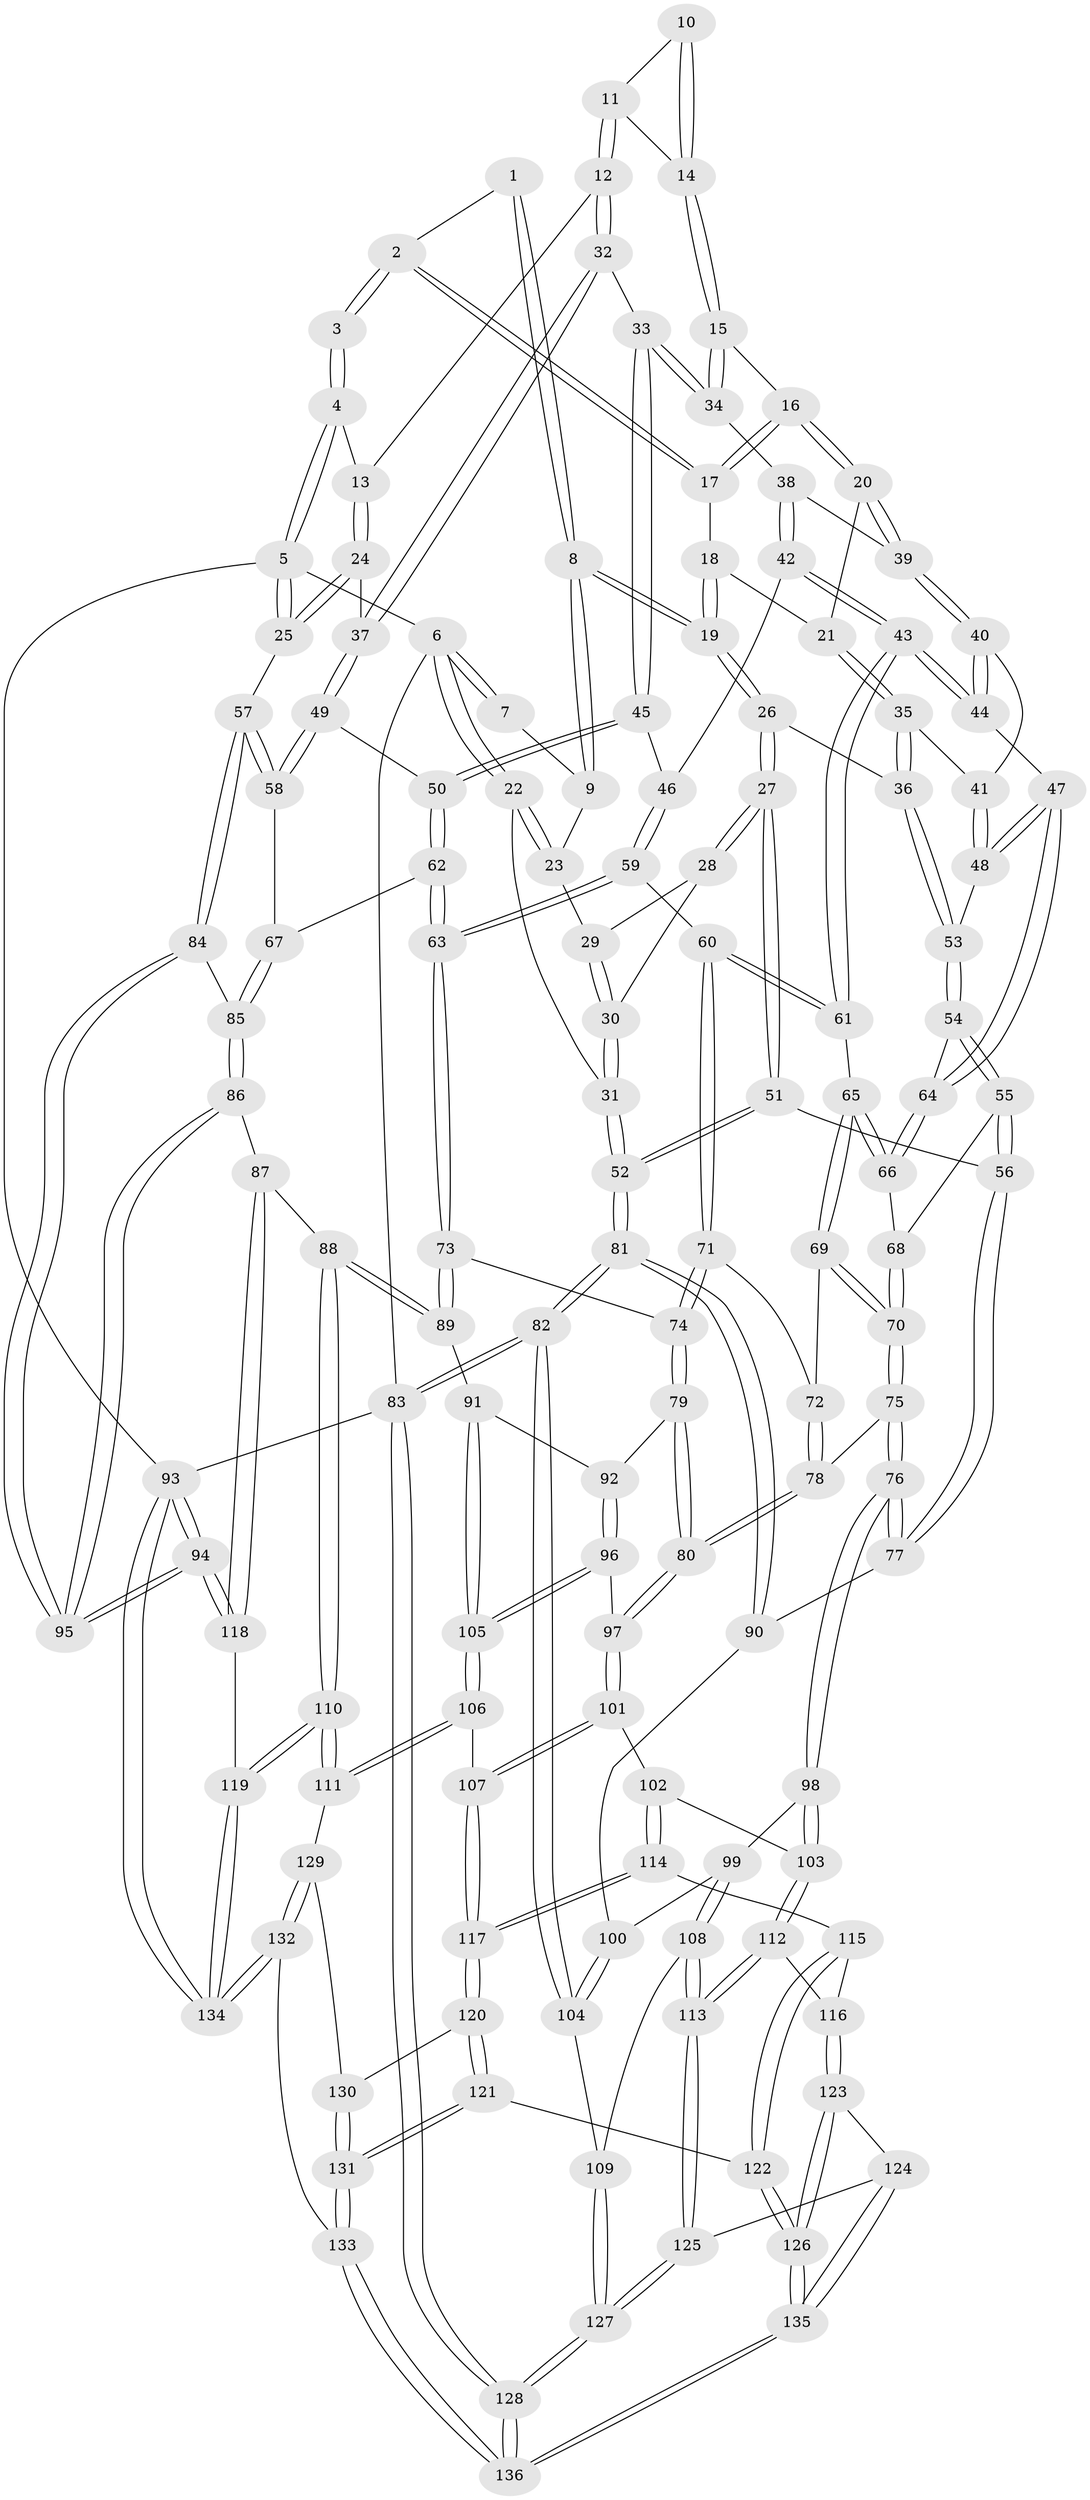 // Generated by graph-tools (version 1.1) at 2025/16/03/09/25 04:16:47]
// undirected, 136 vertices, 337 edges
graph export_dot {
graph [start="1"]
  node [color=gray90,style=filled];
  1 [pos="+0.26632465014007894+0"];
  2 [pos="+0.5139746046572985+0"];
  3 [pos="+0.6606467373364943+0"];
  4 [pos="+0.8275037483984811+0"];
  5 [pos="+1+0"];
  6 [pos="+0+0"];
  7 [pos="+0.1417230565295621+0"];
  8 [pos="+0.2540768816227718+0.0767068718445137"];
  9 [pos="+0.07772795367700287+0.06594233667679715"];
  10 [pos="+0.6609854380099947+0"];
  11 [pos="+0.6955821909669523+0.10696218832180424"];
  12 [pos="+0.7819299724369317+0.12926054285009053"];
  13 [pos="+0.8471816354851827+0"];
  14 [pos="+0.6318331468008683+0.1196095265644314"];
  15 [pos="+0.5985919180116924+0.14252231504524634"];
  16 [pos="+0.5772725483740869+0.1378508953899542"];
  17 [pos="+0.5124184747934039+0"];
  18 [pos="+0.44303013440260264+0.05302318917391374"];
  19 [pos="+0.26743628109342404+0.11518000329986554"];
  20 [pos="+0.5358504253687902+0.15336444527553536"];
  21 [pos="+0.4736710827785585+0.13835834648363438"];
  22 [pos="+0+0"];
  23 [pos="+0.06893361821892388+0.07442947398186339"];
  24 [pos="+1+0.17771038162285488"];
  25 [pos="+1+0.1730195539868509"];
  26 [pos="+0.26774476292946114+0.194786014813019"];
  27 [pos="+0.18403937456560648+0.251380423244149"];
  28 [pos="+0.10455059859831495+0.17699902653993413"];
  29 [pos="+0.07098750308441779+0.1140630931583414"];
  30 [pos="+0+0.21328238086128778"];
  31 [pos="+0+0.28355292076046706"];
  32 [pos="+0.7866668719415764+0.16657710630568587"];
  33 [pos="+0.6864187112816288+0.25415734746701324"];
  34 [pos="+0.6061320675382856+0.15555838481783296"];
  35 [pos="+0.3608517754794546+0.22704803800185577"];
  36 [pos="+0.3362206719383832+0.2264203906915784"];
  37 [pos="+0.8938519519453809+0.25460934073837205"];
  38 [pos="+0.5737647063678868+0.27067423903446636"];
  39 [pos="+0.523378982054213+0.24357983366337194"];
  40 [pos="+0.4787226694256306+0.27641028664759465"];
  41 [pos="+0.400416360430455+0.2537139791964161"];
  42 [pos="+0.5998127720584293+0.29717718340104854"];
  43 [pos="+0.537920261956734+0.3681520741917147"];
  44 [pos="+0.495454172135074+0.31879965674842836"];
  45 [pos="+0.6839733514663453+0.26776327216612567"];
  46 [pos="+0.6729574259764216+0.288165699290068"];
  47 [pos="+0.4275546704227146+0.35959157014830795"];
  48 [pos="+0.426468592524888+0.3573590763425089"];
  49 [pos="+0.8847604645687045+0.291010413525605"];
  50 [pos="+0.8612835910972545+0.3248228618994901"];
  51 [pos="+0.15489614510392843+0.30387584023117886"];
  52 [pos="+0+0.38164728463362474"];
  53 [pos="+0.34292949046964255+0.3368215277867184"];
  54 [pos="+0.3418662416992464+0.35030720693370987"];
  55 [pos="+0.29760379831381845+0.4355462834328027"];
  56 [pos="+0.2362003526928289+0.49361084709634784"];
  57 [pos="+1+0.42822658360651894"];
  58 [pos="+0.9973126293846244+0.3738216676831873"];
  59 [pos="+0.7003882111921722+0.40063219990771226"];
  60 [pos="+0.590648245892013+0.4251337968373002"];
  61 [pos="+0.5377062256485974+0.38670238318383876"];
  62 [pos="+0.8142452043276097+0.46738887476486024"];
  63 [pos="+0.793060692074132+0.47325669318495894"];
  64 [pos="+0.42729828796049474+0.39898355070143343"];
  65 [pos="+0.5215428523055491+0.3970007110931652"];
  66 [pos="+0.4280581128813193+0.40108622683179307"];
  67 [pos="+0.8399690861153196+0.47861116295849476"];
  68 [pos="+0.4244591490784949+0.40764525726931056"];
  69 [pos="+0.4787399775834306+0.5147706761342629"];
  70 [pos="+0.429538014965153+0.5263209034458383"];
  71 [pos="+0.5815745500262248+0.5188495747261327"];
  72 [pos="+0.5279854467245068+0.5283856879481582"];
  73 [pos="+0.7548232541947902+0.5273562988153582"];
  74 [pos="+0.6399600698155911+0.5640030769956986"];
  75 [pos="+0.4117575300825827+0.5412685549958994"];
  76 [pos="+0.29889578630316116+0.584015511444105"];
  77 [pos="+0.23556680742086797+0.5091869360637771"];
  78 [pos="+0.5279443329808353+0.6583025640181316"];
  79 [pos="+0.6181264519107743+0.6210409577347359"];
  80 [pos="+0.5375088649697193+0.6790631035804723"];
  81 [pos="+0+0.5050103873906038"];
  82 [pos="+0+0.819571712105394"];
  83 [pos="+0+1"];
  84 [pos="+1+0.47211180633880945"];
  85 [pos="+0.8975703827051723+0.5147396676586331"];
  86 [pos="+0.9284705965617316+0.665086604965991"];
  87 [pos="+0.8643456513383592+0.7265553695578881"];
  88 [pos="+0.8259626684075067+0.7391551964406854"];
  89 [pos="+0.7721022207755417+0.6893009357376639"];
  90 [pos="+0.02520857742569511+0.5649585172418898"];
  91 [pos="+0.7443054367291873+0.69339702824365"];
  92 [pos="+0.6596208214749809+0.6629734973869892"];
  93 [pos="+1+1"];
  94 [pos="+1+0.8418784425466825"];
  95 [pos="+1+0.7071197256237538"];
  96 [pos="+0.637495609470105+0.7357867238877224"];
  97 [pos="+0.5347742741420409+0.6869565100371022"];
  98 [pos="+0.301561143977754+0.6399774359169775"];
  99 [pos="+0.17517023674477664+0.7139254587312193"];
  100 [pos="+0.08699892226985459+0.6879016747268553"];
  101 [pos="+0.5308496949297022+0.6914338963815244"];
  102 [pos="+0.4571669552353525+0.7221167115398056"];
  103 [pos="+0.3143851611119707+0.6613197605092775"];
  104 [pos="+0.03913131271012959+0.7935677951923498"];
  105 [pos="+0.6548668439857377+0.7556808626272691"];
  106 [pos="+0.6515276718426888+0.8312900137970789"];
  107 [pos="+0.5755233119935704+0.815706795013385"];
  108 [pos="+0.15834723359914443+0.8431027534588152"];
  109 [pos="+0.09805328115047979+0.8362700416851642"];
  110 [pos="+0.7773075057414193+0.8970287823901469"];
  111 [pos="+0.6772492047066144+0.8611087974861681"];
  112 [pos="+0.30468759999099254+0.789864844225715"];
  113 [pos="+0.1750787597670163+0.8572782490349629"];
  114 [pos="+0.45323430441646334+0.8271087476841832"];
  115 [pos="+0.3641818102257616+0.8403224217563354"];
  116 [pos="+0.33537065687681034+0.8318567392669692"];
  117 [pos="+0.4900615582725116+0.8698332010465444"];
  118 [pos="+1+0.8602700054026546"];
  119 [pos="+0.8110589452704029+0.9670717267980506"];
  120 [pos="+0.4919641650387961+0.9030811921806325"];
  121 [pos="+0.46439811568871314+0.9416428764193586"];
  122 [pos="+0.39366322360770684+0.9425898099363413"];
  123 [pos="+0.30726178376009267+0.9013120889633318"];
  124 [pos="+0.19719429445618325+0.9161684074754852"];
  125 [pos="+0.187949329743053+0.9035299798489781"];
  126 [pos="+0.3447913674556016+0.9690663907311337"];
  127 [pos="+0+1"];
  128 [pos="+0+1"];
  129 [pos="+0.5846668892979826+0.9355014890816085"];
  130 [pos="+0.5523657513806634+0.9275898567958337"];
  131 [pos="+0.5012111238199551+1"];
  132 [pos="+0.6826553455725142+1"];
  133 [pos="+0.5028412443952819+1"];
  134 [pos="+0.7957527627887141+1"];
  135 [pos="+0.2514795148604503+1"];
  136 [pos="+0.24262611146245805+1"];
  1 -- 2;
  1 -- 8;
  1 -- 8;
  2 -- 3;
  2 -- 3;
  2 -- 17;
  2 -- 17;
  3 -- 4;
  3 -- 4;
  4 -- 5;
  4 -- 5;
  4 -- 13;
  5 -- 6;
  5 -- 25;
  5 -- 25;
  5 -- 93;
  6 -- 7;
  6 -- 7;
  6 -- 22;
  6 -- 22;
  6 -- 83;
  7 -- 9;
  8 -- 9;
  8 -- 9;
  8 -- 19;
  8 -- 19;
  9 -- 23;
  10 -- 11;
  10 -- 14;
  10 -- 14;
  11 -- 12;
  11 -- 12;
  11 -- 14;
  12 -- 13;
  12 -- 32;
  12 -- 32;
  13 -- 24;
  13 -- 24;
  14 -- 15;
  14 -- 15;
  15 -- 16;
  15 -- 34;
  15 -- 34;
  16 -- 17;
  16 -- 17;
  16 -- 20;
  16 -- 20;
  17 -- 18;
  18 -- 19;
  18 -- 19;
  18 -- 21;
  19 -- 26;
  19 -- 26;
  20 -- 21;
  20 -- 39;
  20 -- 39;
  21 -- 35;
  21 -- 35;
  22 -- 23;
  22 -- 23;
  22 -- 31;
  23 -- 29;
  24 -- 25;
  24 -- 25;
  24 -- 37;
  25 -- 57;
  26 -- 27;
  26 -- 27;
  26 -- 36;
  27 -- 28;
  27 -- 28;
  27 -- 51;
  27 -- 51;
  28 -- 29;
  28 -- 30;
  29 -- 30;
  29 -- 30;
  30 -- 31;
  30 -- 31;
  31 -- 52;
  31 -- 52;
  32 -- 33;
  32 -- 37;
  32 -- 37;
  33 -- 34;
  33 -- 34;
  33 -- 45;
  33 -- 45;
  34 -- 38;
  35 -- 36;
  35 -- 36;
  35 -- 41;
  36 -- 53;
  36 -- 53;
  37 -- 49;
  37 -- 49;
  38 -- 39;
  38 -- 42;
  38 -- 42;
  39 -- 40;
  39 -- 40;
  40 -- 41;
  40 -- 44;
  40 -- 44;
  41 -- 48;
  41 -- 48;
  42 -- 43;
  42 -- 43;
  42 -- 46;
  43 -- 44;
  43 -- 44;
  43 -- 61;
  43 -- 61;
  44 -- 47;
  45 -- 46;
  45 -- 50;
  45 -- 50;
  46 -- 59;
  46 -- 59;
  47 -- 48;
  47 -- 48;
  47 -- 64;
  47 -- 64;
  48 -- 53;
  49 -- 50;
  49 -- 58;
  49 -- 58;
  50 -- 62;
  50 -- 62;
  51 -- 52;
  51 -- 52;
  51 -- 56;
  52 -- 81;
  52 -- 81;
  53 -- 54;
  53 -- 54;
  54 -- 55;
  54 -- 55;
  54 -- 64;
  55 -- 56;
  55 -- 56;
  55 -- 68;
  56 -- 77;
  56 -- 77;
  57 -- 58;
  57 -- 58;
  57 -- 84;
  57 -- 84;
  58 -- 67;
  59 -- 60;
  59 -- 63;
  59 -- 63;
  60 -- 61;
  60 -- 61;
  60 -- 71;
  60 -- 71;
  61 -- 65;
  62 -- 63;
  62 -- 63;
  62 -- 67;
  63 -- 73;
  63 -- 73;
  64 -- 66;
  64 -- 66;
  65 -- 66;
  65 -- 66;
  65 -- 69;
  65 -- 69;
  66 -- 68;
  67 -- 85;
  67 -- 85;
  68 -- 70;
  68 -- 70;
  69 -- 70;
  69 -- 70;
  69 -- 72;
  70 -- 75;
  70 -- 75;
  71 -- 72;
  71 -- 74;
  71 -- 74;
  72 -- 78;
  72 -- 78;
  73 -- 74;
  73 -- 89;
  73 -- 89;
  74 -- 79;
  74 -- 79;
  75 -- 76;
  75 -- 76;
  75 -- 78;
  76 -- 77;
  76 -- 77;
  76 -- 98;
  76 -- 98;
  77 -- 90;
  78 -- 80;
  78 -- 80;
  79 -- 80;
  79 -- 80;
  79 -- 92;
  80 -- 97;
  80 -- 97;
  81 -- 82;
  81 -- 82;
  81 -- 90;
  81 -- 90;
  82 -- 83;
  82 -- 83;
  82 -- 104;
  82 -- 104;
  83 -- 128;
  83 -- 128;
  83 -- 93;
  84 -- 85;
  84 -- 95;
  84 -- 95;
  85 -- 86;
  85 -- 86;
  86 -- 87;
  86 -- 95;
  86 -- 95;
  87 -- 88;
  87 -- 118;
  87 -- 118;
  88 -- 89;
  88 -- 89;
  88 -- 110;
  88 -- 110;
  89 -- 91;
  90 -- 100;
  91 -- 92;
  91 -- 105;
  91 -- 105;
  92 -- 96;
  92 -- 96;
  93 -- 94;
  93 -- 94;
  93 -- 134;
  93 -- 134;
  94 -- 95;
  94 -- 95;
  94 -- 118;
  94 -- 118;
  96 -- 97;
  96 -- 105;
  96 -- 105;
  97 -- 101;
  97 -- 101;
  98 -- 99;
  98 -- 103;
  98 -- 103;
  99 -- 100;
  99 -- 108;
  99 -- 108;
  100 -- 104;
  100 -- 104;
  101 -- 102;
  101 -- 107;
  101 -- 107;
  102 -- 103;
  102 -- 114;
  102 -- 114;
  103 -- 112;
  103 -- 112;
  104 -- 109;
  105 -- 106;
  105 -- 106;
  106 -- 107;
  106 -- 111;
  106 -- 111;
  107 -- 117;
  107 -- 117;
  108 -- 109;
  108 -- 113;
  108 -- 113;
  109 -- 127;
  109 -- 127;
  110 -- 111;
  110 -- 111;
  110 -- 119;
  110 -- 119;
  111 -- 129;
  112 -- 113;
  112 -- 113;
  112 -- 116;
  113 -- 125;
  113 -- 125;
  114 -- 115;
  114 -- 117;
  114 -- 117;
  115 -- 116;
  115 -- 122;
  115 -- 122;
  116 -- 123;
  116 -- 123;
  117 -- 120;
  117 -- 120;
  118 -- 119;
  119 -- 134;
  119 -- 134;
  120 -- 121;
  120 -- 121;
  120 -- 130;
  121 -- 122;
  121 -- 131;
  121 -- 131;
  122 -- 126;
  122 -- 126;
  123 -- 124;
  123 -- 126;
  123 -- 126;
  124 -- 125;
  124 -- 135;
  124 -- 135;
  125 -- 127;
  125 -- 127;
  126 -- 135;
  126 -- 135;
  127 -- 128;
  127 -- 128;
  128 -- 136;
  128 -- 136;
  129 -- 130;
  129 -- 132;
  129 -- 132;
  130 -- 131;
  130 -- 131;
  131 -- 133;
  131 -- 133;
  132 -- 133;
  132 -- 134;
  132 -- 134;
  133 -- 136;
  133 -- 136;
  135 -- 136;
  135 -- 136;
}

